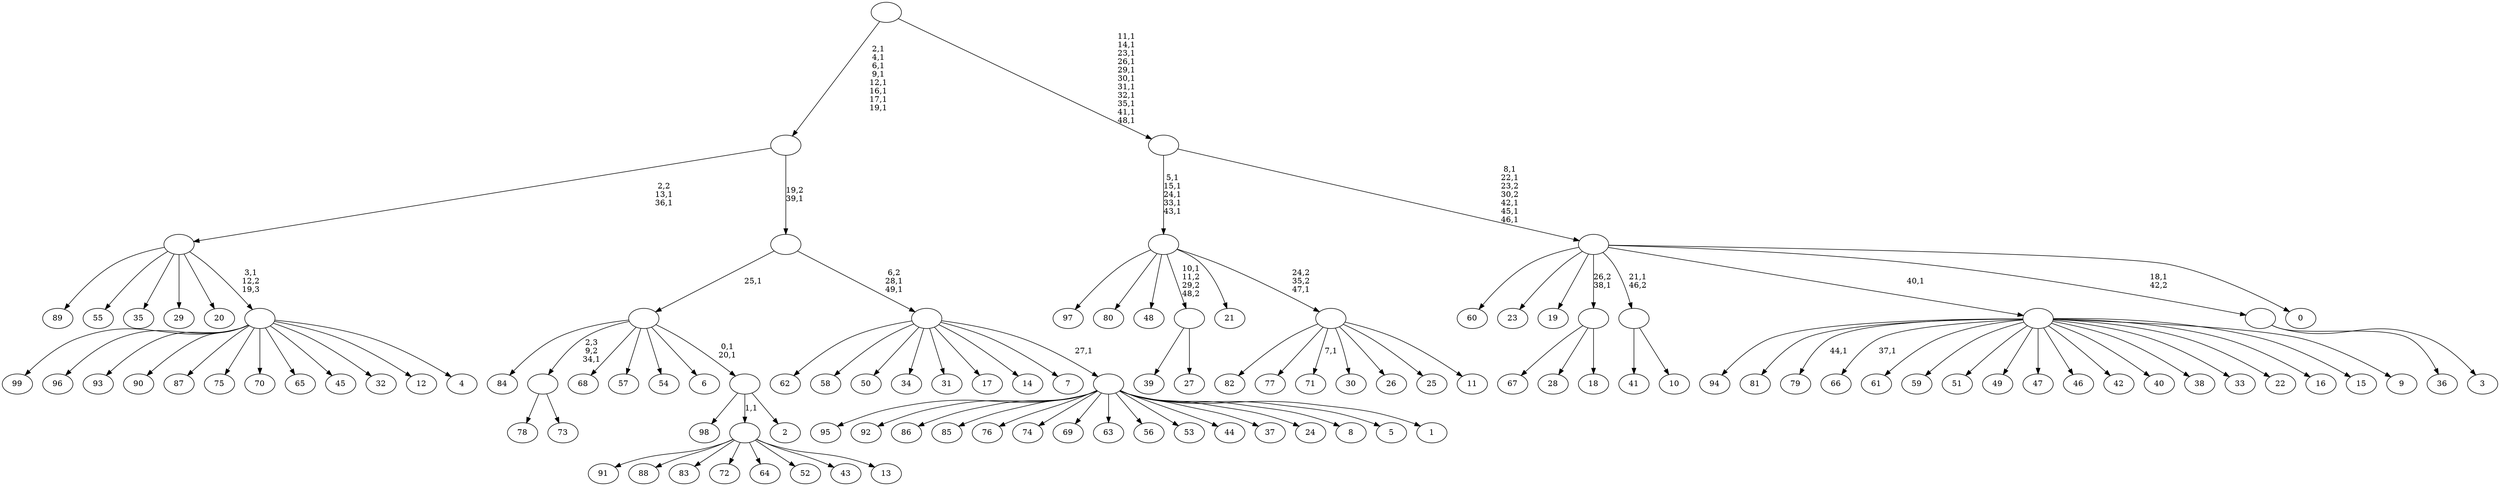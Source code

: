 digraph T {
	150 [label="99"]
	149 [label="98"]
	148 [label="97"]
	147 [label="96"]
	146 [label="95"]
	145 [label="94"]
	144 [label="93"]
	143 [label="92"]
	142 [label="91"]
	141 [label="90"]
	140 [label="89"]
	139 [label="88"]
	138 [label="87"]
	137 [label="86"]
	136 [label="85"]
	135 [label="84"]
	134 [label="83"]
	133 [label="82"]
	132 [label="81"]
	131 [label="80"]
	130 [label="79"]
	128 [label="78"]
	127 [label="77"]
	126 [label="76"]
	125 [label="75"]
	124 [label="74"]
	123 [label="73"]
	122 [label=""]
	121 [label="72"]
	120 [label="71"]
	118 [label="70"]
	117 [label="69"]
	116 [label="68"]
	115 [label="67"]
	114 [label="66"]
	112 [label="65"]
	111 [label="64"]
	110 [label="63"]
	109 [label="62"]
	108 [label="61"]
	107 [label="60"]
	106 [label="59"]
	105 [label="58"]
	104 [label="57"]
	103 [label="56"]
	102 [label="55"]
	101 [label="54"]
	100 [label="53"]
	99 [label="52"]
	98 [label="51"]
	97 [label="50"]
	96 [label="49"]
	95 [label="48"]
	94 [label="47"]
	93 [label="46"]
	92 [label="45"]
	91 [label="44"]
	90 [label="43"]
	89 [label="42"]
	88 [label="41"]
	87 [label="40"]
	86 [label="39"]
	85 [label="38"]
	84 [label="37"]
	83 [label="36"]
	82 [label="35"]
	81 [label="34"]
	80 [label="33"]
	79 [label="32"]
	78 [label="31"]
	77 [label="30"]
	76 [label="29"]
	75 [label="28"]
	74 [label="27"]
	73 [label=""]
	72 [label="26"]
	71 [label="25"]
	70 [label="24"]
	69 [label="23"]
	68 [label="22"]
	67 [label="21"]
	66 [label="20"]
	65 [label="19"]
	64 [label="18"]
	63 [label=""]
	62 [label="17"]
	61 [label="16"]
	60 [label="15"]
	59 [label="14"]
	58 [label="13"]
	57 [label=""]
	56 [label="12"]
	55 [label="11"]
	54 [label=""]
	53 [label=""]
	48 [label="10"]
	47 [label=""]
	46 [label="9"]
	45 [label=""]
	44 [label="8"]
	43 [label="7"]
	42 [label="6"]
	41 [label="5"]
	40 [label="4"]
	39 [label=""]
	38 [label=""]
	36 [label="3"]
	35 [label=""]
	34 [label="2"]
	33 [label=""]
	31 [label=""]
	30 [label="1"]
	29 [label=""]
	28 [label=""]
	26 [label=""]
	25 [label=""]
	17 [label="0"]
	16 [label=""]
	11 [label=""]
	0 [label=""]
	122 -> 128 [label=""]
	122 -> 123 [label=""]
	73 -> 86 [label=""]
	73 -> 74 [label=""]
	63 -> 115 [label=""]
	63 -> 75 [label=""]
	63 -> 64 [label=""]
	57 -> 142 [label=""]
	57 -> 139 [label=""]
	57 -> 134 [label=""]
	57 -> 121 [label=""]
	57 -> 111 [label=""]
	57 -> 99 [label=""]
	57 -> 90 [label=""]
	57 -> 58 [label=""]
	54 -> 120 [label="7,1"]
	54 -> 133 [label=""]
	54 -> 127 [label=""]
	54 -> 77 [label=""]
	54 -> 72 [label=""]
	54 -> 71 [label=""]
	54 -> 55 [label=""]
	53 -> 148 [label=""]
	53 -> 131 [label=""]
	53 -> 95 [label=""]
	53 -> 73 [label="10,1\n11,2\n29,2\n48,2"]
	53 -> 67 [label=""]
	53 -> 54 [label="24,2\n35,2\n47,1"]
	47 -> 88 [label=""]
	47 -> 48 [label=""]
	45 -> 114 [label="37,1"]
	45 -> 130 [label="44,1"]
	45 -> 145 [label=""]
	45 -> 132 [label=""]
	45 -> 108 [label=""]
	45 -> 106 [label=""]
	45 -> 98 [label=""]
	45 -> 96 [label=""]
	45 -> 94 [label=""]
	45 -> 93 [label=""]
	45 -> 89 [label=""]
	45 -> 87 [label=""]
	45 -> 85 [label=""]
	45 -> 80 [label=""]
	45 -> 68 [label=""]
	45 -> 61 [label=""]
	45 -> 60 [label=""]
	45 -> 46 [label=""]
	39 -> 150 [label=""]
	39 -> 147 [label=""]
	39 -> 144 [label=""]
	39 -> 141 [label=""]
	39 -> 138 [label=""]
	39 -> 125 [label=""]
	39 -> 118 [label=""]
	39 -> 112 [label=""]
	39 -> 92 [label=""]
	39 -> 79 [label=""]
	39 -> 56 [label=""]
	39 -> 40 [label=""]
	38 -> 140 [label=""]
	38 -> 102 [label=""]
	38 -> 82 [label=""]
	38 -> 76 [label=""]
	38 -> 66 [label=""]
	38 -> 39 [label="3,1\n12,2\n19,3"]
	35 -> 83 [label=""]
	35 -> 36 [label=""]
	33 -> 149 [label=""]
	33 -> 57 [label="1,1"]
	33 -> 34 [label=""]
	31 -> 33 [label="0,1\n20,1"]
	31 -> 135 [label=""]
	31 -> 122 [label="2,3\n9,2\n34,1"]
	31 -> 116 [label=""]
	31 -> 104 [label=""]
	31 -> 101 [label=""]
	31 -> 42 [label=""]
	29 -> 146 [label=""]
	29 -> 143 [label=""]
	29 -> 137 [label=""]
	29 -> 136 [label=""]
	29 -> 126 [label=""]
	29 -> 124 [label=""]
	29 -> 117 [label=""]
	29 -> 110 [label=""]
	29 -> 103 [label=""]
	29 -> 100 [label=""]
	29 -> 91 [label=""]
	29 -> 84 [label=""]
	29 -> 70 [label=""]
	29 -> 44 [label=""]
	29 -> 41 [label=""]
	29 -> 30 [label=""]
	28 -> 109 [label=""]
	28 -> 105 [label=""]
	28 -> 97 [label=""]
	28 -> 81 [label=""]
	28 -> 78 [label=""]
	28 -> 62 [label=""]
	28 -> 59 [label=""]
	28 -> 43 [label=""]
	28 -> 29 [label="27,1"]
	26 -> 28 [label="6,2\n28,1\n49,1"]
	26 -> 31 [label="25,1"]
	25 -> 38 [label="2,2\n13,1\n36,1"]
	25 -> 26 [label="19,2\n39,1"]
	16 -> 107 [label=""]
	16 -> 69 [label=""]
	16 -> 65 [label=""]
	16 -> 63 [label="26,2\n38,1"]
	16 -> 47 [label="21,1\n46,2"]
	16 -> 45 [label="40,1"]
	16 -> 35 [label="18,1\n42,2"]
	16 -> 17 [label=""]
	11 -> 16 [label="8,1\n22,1\n23,2\n30,2\n42,1\n45,1\n46,1"]
	11 -> 53 [label="5,1\n15,1\n24,1\n33,1\n43,1"]
	0 -> 11 [label="11,1\n14,1\n23,1\n26,1\n29,1\n30,1\n31,1\n32,1\n35,1\n41,1\n48,1"]
	0 -> 25 [label="2,1\n4,1\n6,1\n9,1\n12,1\n16,1\n17,1\n19,1"]
}
